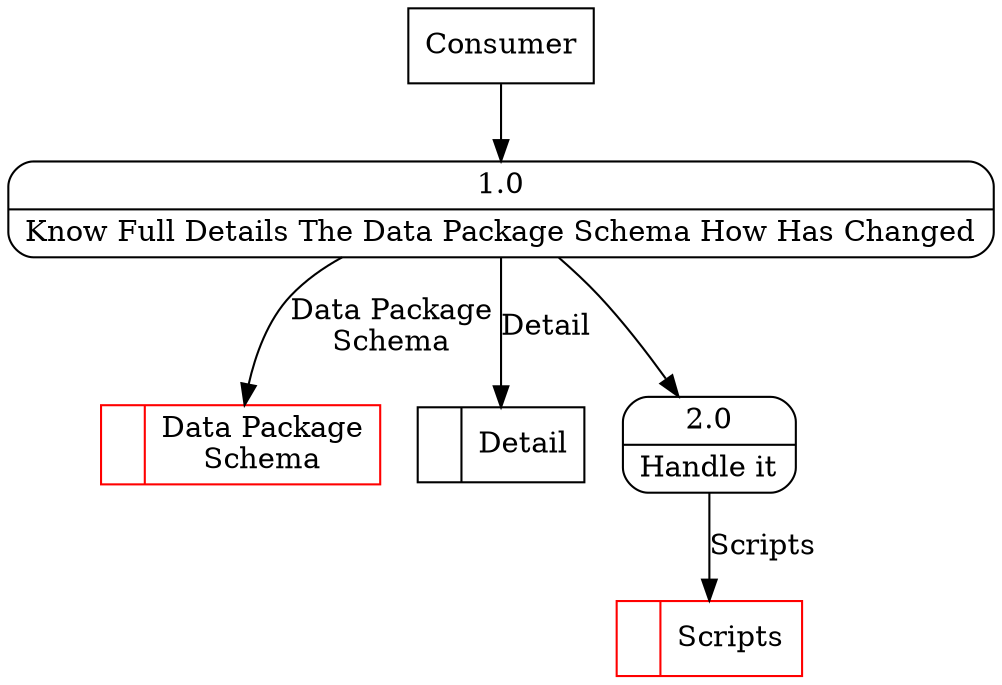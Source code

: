 digraph dfd2{ 
node[shape=record]
200 [label="<f0>  |<f1> Data Package\nSchema " color=red];
201 [label="<f0>  |<f1> Detail " ];
202 [label="Consumer" shape=box];
203 [label="{<f0> 1.0|<f1> Know Full Details The Data Package Schema How Has Changed }" shape=Mrecord];
2 [label="{<f0> 2.0|<f1> Handle it }" shape=Mrecord];
203 -> 2
1001 [label="<f0>  |<f1> Scripts " color=red];
2 -> 1001 [label="Scripts"]
202 -> 203
203 -> 201 [label="Detail"]
203 -> 200 [label="Data Package\nSchema"]
}